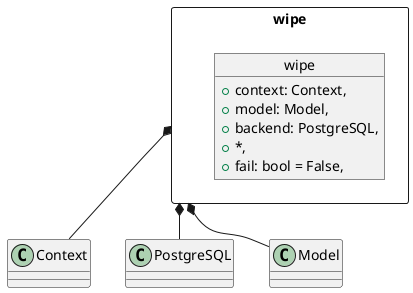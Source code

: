@startuml
package wipe <<Rectangle>> {

    object wipe {
        +context: Context,
        +model: Model,
        +backend: PostgreSQL,
        +*,
        +fail: bool = False,
    }

}

wipe *-- Context
wipe *-- PostgreSQL
wipe *-- Model

@enduml

